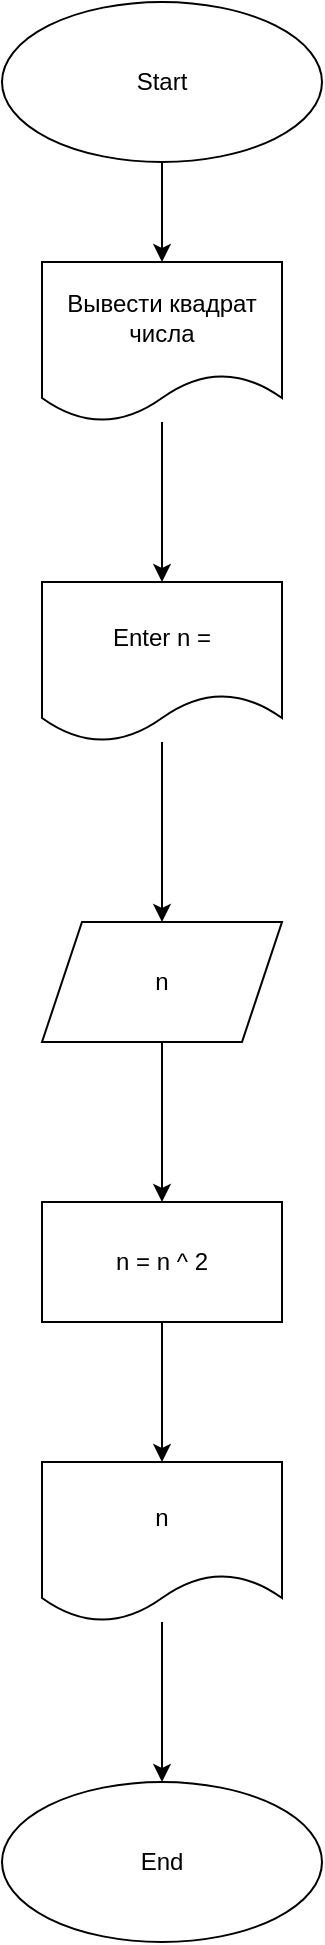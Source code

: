 <mxfile version="20.8.13" type="device"><diagram name="Страница 1" id="k__NmevmRQD-cktejDFN"><mxGraphModel dx="1325" dy="804" grid="1" gridSize="10" guides="1" tooltips="1" connect="1" arrows="1" fold="1" page="1" pageScale="1" pageWidth="827" pageHeight="1169" math="0" shadow="0"><root><mxCell id="0"/><mxCell id="1" parent="0"/><mxCell id="CQdGzCV1bX-GG1cdsDtK-3" value="" style="edgeStyle=orthogonalEdgeStyle;rounded=0;orthogonalLoop=1;jettySize=auto;html=1;" edge="1" parent="1" source="CQdGzCV1bX-GG1cdsDtK-1" target="CQdGzCV1bX-GG1cdsDtK-2"><mxGeometry relative="1" as="geometry"/></mxCell><mxCell id="CQdGzCV1bX-GG1cdsDtK-1" value="Start" style="ellipse;whiteSpace=wrap;html=1;" vertex="1" parent="1"><mxGeometry x="320" y="20" width="160" height="80" as="geometry"/></mxCell><mxCell id="CQdGzCV1bX-GG1cdsDtK-5" value="" style="edgeStyle=orthogonalEdgeStyle;rounded=0;orthogonalLoop=1;jettySize=auto;html=1;" edge="1" parent="1" source="CQdGzCV1bX-GG1cdsDtK-2" target="CQdGzCV1bX-GG1cdsDtK-4"><mxGeometry relative="1" as="geometry"/></mxCell><mxCell id="CQdGzCV1bX-GG1cdsDtK-2" value="Вывести квадрат числа" style="shape=document;whiteSpace=wrap;html=1;boundedLbl=1;" vertex="1" parent="1"><mxGeometry x="340" y="150" width="120" height="80" as="geometry"/></mxCell><mxCell id="CQdGzCV1bX-GG1cdsDtK-7" value="" style="edgeStyle=orthogonalEdgeStyle;rounded=0;orthogonalLoop=1;jettySize=auto;html=1;" edge="1" parent="1" source="CQdGzCV1bX-GG1cdsDtK-4" target="CQdGzCV1bX-GG1cdsDtK-6"><mxGeometry relative="1" as="geometry"/></mxCell><mxCell id="CQdGzCV1bX-GG1cdsDtK-4" value="Enter n =" style="shape=document;whiteSpace=wrap;html=1;boundedLbl=1;" vertex="1" parent="1"><mxGeometry x="340" y="310" width="120" height="80" as="geometry"/></mxCell><mxCell id="CQdGzCV1bX-GG1cdsDtK-9" value="" style="edgeStyle=orthogonalEdgeStyle;rounded=0;orthogonalLoop=1;jettySize=auto;html=1;" edge="1" parent="1" source="CQdGzCV1bX-GG1cdsDtK-6" target="CQdGzCV1bX-GG1cdsDtK-8"><mxGeometry relative="1" as="geometry"/></mxCell><mxCell id="CQdGzCV1bX-GG1cdsDtK-6" value="n" style="shape=parallelogram;perimeter=parallelogramPerimeter;whiteSpace=wrap;html=1;fixedSize=1;" vertex="1" parent="1"><mxGeometry x="340" y="480" width="120" height="60" as="geometry"/></mxCell><mxCell id="CQdGzCV1bX-GG1cdsDtK-12" value="" style="edgeStyle=orthogonalEdgeStyle;rounded=0;orthogonalLoop=1;jettySize=auto;html=1;" edge="1" parent="1" source="CQdGzCV1bX-GG1cdsDtK-8" target="CQdGzCV1bX-GG1cdsDtK-11"><mxGeometry relative="1" as="geometry"/></mxCell><mxCell id="CQdGzCV1bX-GG1cdsDtK-8" value="n = n ^ 2" style="whiteSpace=wrap;html=1;" vertex="1" parent="1"><mxGeometry x="340" y="620" width="120" height="60" as="geometry"/></mxCell><mxCell id="CQdGzCV1bX-GG1cdsDtK-15" value="" style="edgeStyle=orthogonalEdgeStyle;rounded=0;orthogonalLoop=1;jettySize=auto;html=1;" edge="1" parent="1" source="CQdGzCV1bX-GG1cdsDtK-11" target="CQdGzCV1bX-GG1cdsDtK-14"><mxGeometry relative="1" as="geometry"/></mxCell><mxCell id="CQdGzCV1bX-GG1cdsDtK-11" value="n" style="shape=document;whiteSpace=wrap;html=1;boundedLbl=1;" vertex="1" parent="1"><mxGeometry x="340" y="750" width="120" height="80" as="geometry"/></mxCell><mxCell id="CQdGzCV1bX-GG1cdsDtK-14" value="End" style="ellipse;whiteSpace=wrap;html=1;" vertex="1" parent="1"><mxGeometry x="320" y="910" width="160" height="80" as="geometry"/></mxCell></root></mxGraphModel></diagram></mxfile>